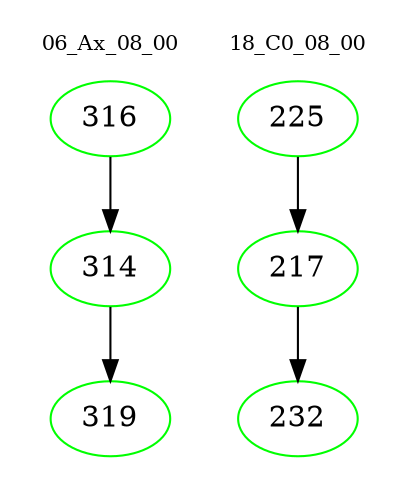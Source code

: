 digraph{
subgraph cluster_0 {
color = white
label = "06_Ax_08_00";
fontsize=10;
T0_316 [label="316", color="green"]
T0_316 -> T0_314 [color="black"]
T0_314 [label="314", color="green"]
T0_314 -> T0_319 [color="black"]
T0_319 [label="319", color="green"]
}
subgraph cluster_1 {
color = white
label = "18_C0_08_00";
fontsize=10;
T1_225 [label="225", color="green"]
T1_225 -> T1_217 [color="black"]
T1_217 [label="217", color="green"]
T1_217 -> T1_232 [color="black"]
T1_232 [label="232", color="green"]
}
}
